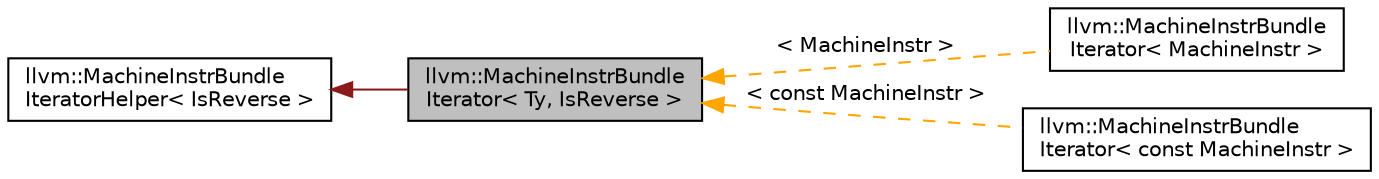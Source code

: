 digraph "llvm::MachineInstrBundleIterator&lt; Ty, IsReverse &gt;"
{
 // LATEX_PDF_SIZE
  bgcolor="transparent";
  edge [fontname="Helvetica",fontsize="10",labelfontname="Helvetica",labelfontsize="10"];
  node [fontname="Helvetica",fontsize="10",shape="box"];
  rankdir="LR";
  Node1 [label="llvm::MachineInstrBundle\lIterator\< Ty, IsReverse \>",height=0.2,width=0.4,color="black", fillcolor="grey75", style="filled", fontcolor="black",tooltip="MachineBasicBlock iterator that automatically skips over MIs that are inside bundles (i...."];
  Node2 -> Node1 [dir="back",color="firebrick4",fontsize="10",style="solid",fontname="Helvetica"];
  Node2 [label="llvm::MachineInstrBundle\lIteratorHelper\< IsReverse \>",height=0.2,width=0.4,color="black",URL="$structllvm_1_1MachineInstrBundleIteratorHelper.html",tooltip=" "];
  Node1 -> Node3 [dir="back",color="orange",fontsize="10",style="dashed",label=" \< MachineInstr \>" ,fontname="Helvetica"];
  Node3 [label="llvm::MachineInstrBundle\lIterator\< MachineInstr \>",height=0.2,width=0.4,color="black",URL="$classllvm_1_1MachineInstrBundleIterator.html",tooltip=" "];
  Node1 -> Node4 [dir="back",color="orange",fontsize="10",style="dashed",label=" \< const MachineInstr \>" ,fontname="Helvetica"];
  Node4 [label="llvm::MachineInstrBundle\lIterator\< const MachineInstr \>",height=0.2,width=0.4,color="black",URL="$classllvm_1_1MachineInstrBundleIterator.html",tooltip=" "];
}
